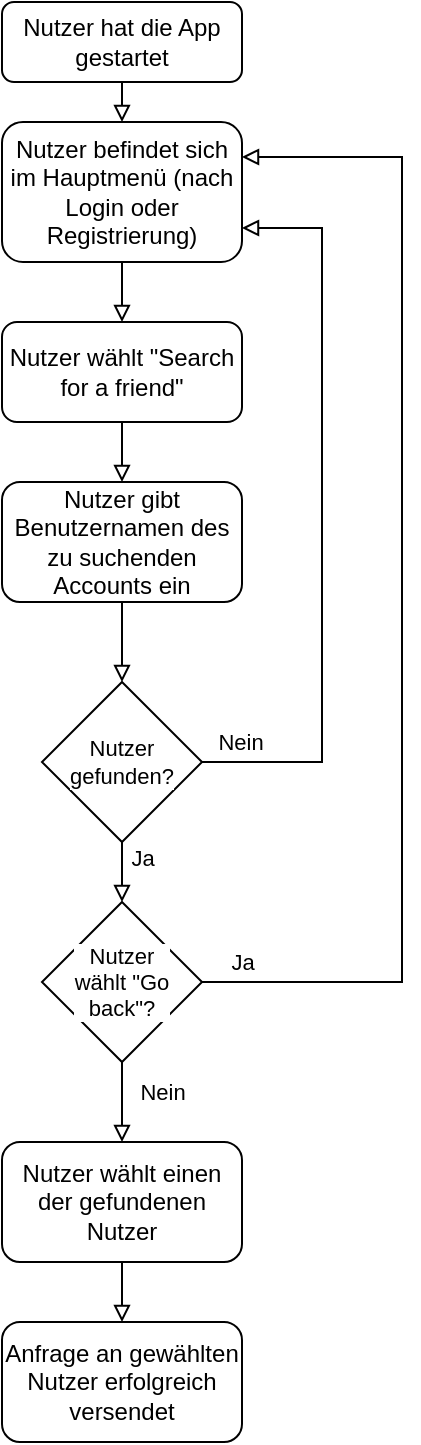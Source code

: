 <mxfile version="24.5.5" type="device">
  <diagram id="C5RBs43oDa-KdzZeNtuy" name="Page-1">
    <mxGraphModel dx="1155" dy="626" grid="1" gridSize="10" guides="1" tooltips="1" connect="1" arrows="1" fold="1" page="1" pageScale="1" pageWidth="827" pageHeight="1169" math="0" shadow="0">
      <root>
        <mxCell id="WIyWlLk6GJQsqaUBKTNV-0" />
        <mxCell id="WIyWlLk6GJQsqaUBKTNV-1" parent="WIyWlLk6GJQsqaUBKTNV-0" />
        <mxCell id="dDX8yLYgYSGwFSIXJM-U-7" style="edgeStyle=orthogonalEdgeStyle;shape=connector;rounded=0;orthogonalLoop=1;jettySize=auto;html=1;exitX=0.5;exitY=1;exitDx=0;exitDy=0;entryX=0.5;entryY=0;entryDx=0;entryDy=0;strokeColor=default;align=center;verticalAlign=middle;fontFamily=Helvetica;fontSize=11;fontColor=default;labelBackgroundColor=default;endArrow=block;endFill=0;" edge="1" parent="WIyWlLk6GJQsqaUBKTNV-1" source="WIyWlLk6GJQsqaUBKTNV-3" target="dDX8yLYgYSGwFSIXJM-U-6">
          <mxGeometry relative="1" as="geometry" />
        </mxCell>
        <mxCell id="WIyWlLk6GJQsqaUBKTNV-3" value="Nutzer hat die App gestartet" style="rounded=1;whiteSpace=wrap;html=1;fontSize=12;glass=0;strokeWidth=1;shadow=0;" parent="WIyWlLk6GJQsqaUBKTNV-1" vertex="1">
          <mxGeometry x="160" y="20" width="120" height="40" as="geometry" />
        </mxCell>
        <mxCell id="dDX8yLYgYSGwFSIXJM-U-3" style="edgeStyle=orthogonalEdgeStyle;shape=connector;rounded=0;orthogonalLoop=1;jettySize=auto;html=1;exitX=0.5;exitY=1;exitDx=0;exitDy=0;entryX=0.5;entryY=0;entryDx=0;entryDy=0;strokeColor=default;align=center;verticalAlign=middle;fontFamily=Helvetica;fontSize=11;fontColor=default;labelBackgroundColor=default;endArrow=block;endFill=0;" edge="1" parent="WIyWlLk6GJQsqaUBKTNV-1" source="dDX8yLYgYSGwFSIXJM-U-0" target="dDX8yLYgYSGwFSIXJM-U-2">
          <mxGeometry relative="1" as="geometry" />
        </mxCell>
        <mxCell id="dDX8yLYgYSGwFSIXJM-U-0" value="Nutzer wählt &quot;Search for a friend&quot;" style="rounded=1;whiteSpace=wrap;html=1;fontSize=12;glass=0;strokeWidth=1;shadow=0;" vertex="1" parent="WIyWlLk6GJQsqaUBKTNV-1">
          <mxGeometry x="160" y="180" width="120" height="50" as="geometry" />
        </mxCell>
        <mxCell id="dDX8yLYgYSGwFSIXJM-U-5" style="edgeStyle=orthogonalEdgeStyle;shape=connector;rounded=0;orthogonalLoop=1;jettySize=auto;html=1;exitX=0.5;exitY=1;exitDx=0;exitDy=0;entryX=0.5;entryY=0;entryDx=0;entryDy=0;strokeColor=default;align=center;verticalAlign=middle;fontFamily=Helvetica;fontSize=11;fontColor=default;labelBackgroundColor=default;endArrow=block;endFill=0;" edge="1" parent="WIyWlLk6GJQsqaUBKTNV-1" source="dDX8yLYgYSGwFSIXJM-U-2" target="dDX8yLYgYSGwFSIXJM-U-4">
          <mxGeometry relative="1" as="geometry" />
        </mxCell>
        <mxCell id="dDX8yLYgYSGwFSIXJM-U-2" value="Nutzer gibt Benutzernamen des zu suchenden Accounts ein" style="rounded=1;whiteSpace=wrap;html=1;fontSize=12;glass=0;strokeWidth=1;shadow=0;" vertex="1" parent="WIyWlLk6GJQsqaUBKTNV-1">
          <mxGeometry x="160" y="260" width="120" height="60" as="geometry" />
        </mxCell>
        <mxCell id="dDX8yLYgYSGwFSIXJM-U-9" style="edgeStyle=orthogonalEdgeStyle;shape=connector;rounded=0;orthogonalLoop=1;jettySize=auto;html=1;exitX=1;exitY=0.5;exitDx=0;exitDy=0;entryX=1;entryY=0.75;entryDx=0;entryDy=0;strokeColor=default;align=center;verticalAlign=middle;fontFamily=Helvetica;fontSize=11;fontColor=default;labelBackgroundColor=default;endArrow=block;endFill=0;" edge="1" parent="WIyWlLk6GJQsqaUBKTNV-1" source="dDX8yLYgYSGwFSIXJM-U-4" target="dDX8yLYgYSGwFSIXJM-U-6">
          <mxGeometry relative="1" as="geometry">
            <Array as="points">
              <mxPoint x="320" y="400" />
              <mxPoint x="320" y="133" />
              <mxPoint x="280" y="133" />
            </Array>
          </mxGeometry>
        </mxCell>
        <mxCell id="dDX8yLYgYSGwFSIXJM-U-10" value="Nein" style="edgeLabel;html=1;align=center;verticalAlign=middle;resizable=0;points=[];fontFamily=Helvetica;fontSize=11;fontColor=default;labelBackgroundColor=default;" vertex="1" connectable="0" parent="dDX8yLYgYSGwFSIXJM-U-9">
          <mxGeometry x="-0.887" y="2" relative="1" as="geometry">
            <mxPoint x="-2" y="-8" as="offset" />
          </mxGeometry>
        </mxCell>
        <mxCell id="dDX8yLYgYSGwFSIXJM-U-13" style="edgeStyle=orthogonalEdgeStyle;shape=connector;rounded=0;orthogonalLoop=1;jettySize=auto;html=1;exitX=0.5;exitY=1;exitDx=0;exitDy=0;entryX=0.5;entryY=0;entryDx=0;entryDy=0;strokeColor=default;align=center;verticalAlign=middle;fontFamily=Helvetica;fontSize=11;fontColor=default;labelBackgroundColor=default;endArrow=block;endFill=0;" edge="1" parent="WIyWlLk6GJQsqaUBKTNV-1" source="dDX8yLYgYSGwFSIXJM-U-4" target="dDX8yLYgYSGwFSIXJM-U-12">
          <mxGeometry relative="1" as="geometry" />
        </mxCell>
        <mxCell id="dDX8yLYgYSGwFSIXJM-U-14" value="Ja" style="edgeLabel;html=1;align=center;verticalAlign=middle;resizable=0;points=[];fontFamily=Helvetica;fontSize=11;fontColor=default;labelBackgroundColor=default;" vertex="1" connectable="0" parent="dDX8yLYgYSGwFSIXJM-U-13">
          <mxGeometry x="-0.511" y="1" relative="1" as="geometry">
            <mxPoint x="9" as="offset" />
          </mxGeometry>
        </mxCell>
        <mxCell id="dDX8yLYgYSGwFSIXJM-U-4" value="Nutzer&lt;div&gt;gefunden?&lt;/div&gt;" style="rhombus;whiteSpace=wrap;html=1;fontFamily=Helvetica;fontSize=11;fontColor=default;labelBackgroundColor=default;" vertex="1" parent="WIyWlLk6GJQsqaUBKTNV-1">
          <mxGeometry x="180" y="360" width="80" height="80" as="geometry" />
        </mxCell>
        <mxCell id="dDX8yLYgYSGwFSIXJM-U-8" style="edgeStyle=orthogonalEdgeStyle;shape=connector;rounded=0;orthogonalLoop=1;jettySize=auto;html=1;exitX=0.5;exitY=1;exitDx=0;exitDy=0;entryX=0.5;entryY=0;entryDx=0;entryDy=0;strokeColor=default;align=center;verticalAlign=middle;fontFamily=Helvetica;fontSize=11;fontColor=default;labelBackgroundColor=default;endArrow=block;endFill=0;" edge="1" parent="WIyWlLk6GJQsqaUBKTNV-1" source="dDX8yLYgYSGwFSIXJM-U-6" target="dDX8yLYgYSGwFSIXJM-U-0">
          <mxGeometry relative="1" as="geometry" />
        </mxCell>
        <mxCell id="dDX8yLYgYSGwFSIXJM-U-6" value="Nutzer befindet sich im Hauptmenü (nach Login oder Registrierung)" style="rounded=1;whiteSpace=wrap;html=1;fontSize=12;glass=0;strokeWidth=1;shadow=0;" vertex="1" parent="WIyWlLk6GJQsqaUBKTNV-1">
          <mxGeometry x="160" y="80" width="120" height="70" as="geometry" />
        </mxCell>
        <mxCell id="dDX8yLYgYSGwFSIXJM-U-15" style="edgeStyle=orthogonalEdgeStyle;shape=connector;rounded=0;orthogonalLoop=1;jettySize=auto;html=1;exitX=1;exitY=0.5;exitDx=0;exitDy=0;entryX=1;entryY=0.25;entryDx=0;entryDy=0;strokeColor=default;align=center;verticalAlign=middle;fontFamily=Helvetica;fontSize=11;fontColor=default;labelBackgroundColor=default;endArrow=block;endFill=0;" edge="1" parent="WIyWlLk6GJQsqaUBKTNV-1" source="dDX8yLYgYSGwFSIXJM-U-12" target="dDX8yLYgYSGwFSIXJM-U-6">
          <mxGeometry relative="1" as="geometry">
            <Array as="points">
              <mxPoint x="360" y="510" />
              <mxPoint x="360" y="98" />
            </Array>
          </mxGeometry>
        </mxCell>
        <mxCell id="dDX8yLYgYSGwFSIXJM-U-16" value="Ja" style="edgeLabel;html=1;align=center;verticalAlign=middle;resizable=0;points=[];fontFamily=Helvetica;fontSize=11;fontColor=default;labelBackgroundColor=default;" vertex="1" connectable="0" parent="dDX8yLYgYSGwFSIXJM-U-15">
          <mxGeometry x="-0.932" y="2" relative="1" as="geometry">
            <mxPoint y="-8" as="offset" />
          </mxGeometry>
        </mxCell>
        <mxCell id="dDX8yLYgYSGwFSIXJM-U-17" style="edgeStyle=orthogonalEdgeStyle;shape=connector;rounded=0;orthogonalLoop=1;jettySize=auto;html=1;exitX=0.5;exitY=1;exitDx=0;exitDy=0;strokeColor=default;align=center;verticalAlign=middle;fontFamily=Helvetica;fontSize=11;fontColor=default;labelBackgroundColor=default;endArrow=block;endFill=0;entryX=0.5;entryY=0;entryDx=0;entryDy=0;" edge="1" parent="WIyWlLk6GJQsqaUBKTNV-1" source="dDX8yLYgYSGwFSIXJM-U-12" target="dDX8yLYgYSGwFSIXJM-U-19">
          <mxGeometry relative="1" as="geometry">
            <mxPoint x="220" y="600" as="targetPoint" />
          </mxGeometry>
        </mxCell>
        <mxCell id="dDX8yLYgYSGwFSIXJM-U-18" value="Nein" style="edgeLabel;html=1;align=center;verticalAlign=middle;resizable=0;points=[];fontFamily=Helvetica;fontSize=11;fontColor=default;labelBackgroundColor=default;" vertex="1" connectable="0" parent="dDX8yLYgYSGwFSIXJM-U-17">
          <mxGeometry x="-0.248" relative="1" as="geometry">
            <mxPoint x="20" as="offset" />
          </mxGeometry>
        </mxCell>
        <mxCell id="dDX8yLYgYSGwFSIXJM-U-12" value="Nutzer&lt;div&gt;wählt &quot;Go&lt;/div&gt;&lt;div&gt;back&quot;?&lt;/div&gt;" style="rhombus;whiteSpace=wrap;html=1;fontFamily=Helvetica;fontSize=11;fontColor=default;labelBackgroundColor=default;" vertex="1" parent="WIyWlLk6GJQsqaUBKTNV-1">
          <mxGeometry x="180" y="470" width="80" height="80" as="geometry" />
        </mxCell>
        <mxCell id="dDX8yLYgYSGwFSIXJM-U-21" style="edgeStyle=orthogonalEdgeStyle;shape=connector;rounded=0;orthogonalLoop=1;jettySize=auto;html=1;exitX=0.5;exitY=1;exitDx=0;exitDy=0;entryX=0.5;entryY=0;entryDx=0;entryDy=0;strokeColor=default;align=center;verticalAlign=middle;fontFamily=Helvetica;fontSize=11;fontColor=default;labelBackgroundColor=default;endArrow=block;endFill=0;" edge="1" parent="WIyWlLk6GJQsqaUBKTNV-1" source="dDX8yLYgYSGwFSIXJM-U-19" target="dDX8yLYgYSGwFSIXJM-U-20">
          <mxGeometry relative="1" as="geometry" />
        </mxCell>
        <mxCell id="dDX8yLYgYSGwFSIXJM-U-19" value="Nutzer wählt einen der gefundenen Nutzer" style="rounded=1;whiteSpace=wrap;html=1;fontSize=12;glass=0;strokeWidth=1;shadow=0;" vertex="1" parent="WIyWlLk6GJQsqaUBKTNV-1">
          <mxGeometry x="160" y="590" width="120" height="60" as="geometry" />
        </mxCell>
        <mxCell id="dDX8yLYgYSGwFSIXJM-U-20" value="Anfrage an gewählten Nutzer erfolgreich versendet" style="rounded=1;whiteSpace=wrap;html=1;fontSize=12;glass=0;strokeWidth=1;shadow=0;" vertex="1" parent="WIyWlLk6GJQsqaUBKTNV-1">
          <mxGeometry x="160" y="680" width="120" height="60" as="geometry" />
        </mxCell>
      </root>
    </mxGraphModel>
  </diagram>
</mxfile>
